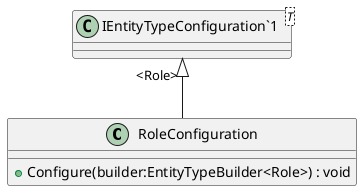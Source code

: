 @startuml
class RoleConfiguration {
    + Configure(builder:EntityTypeBuilder<Role>) : void
}
class "IEntityTypeConfiguration`1"<T> {
}
"IEntityTypeConfiguration`1" "<Role>" <|-- RoleConfiguration
@enduml
